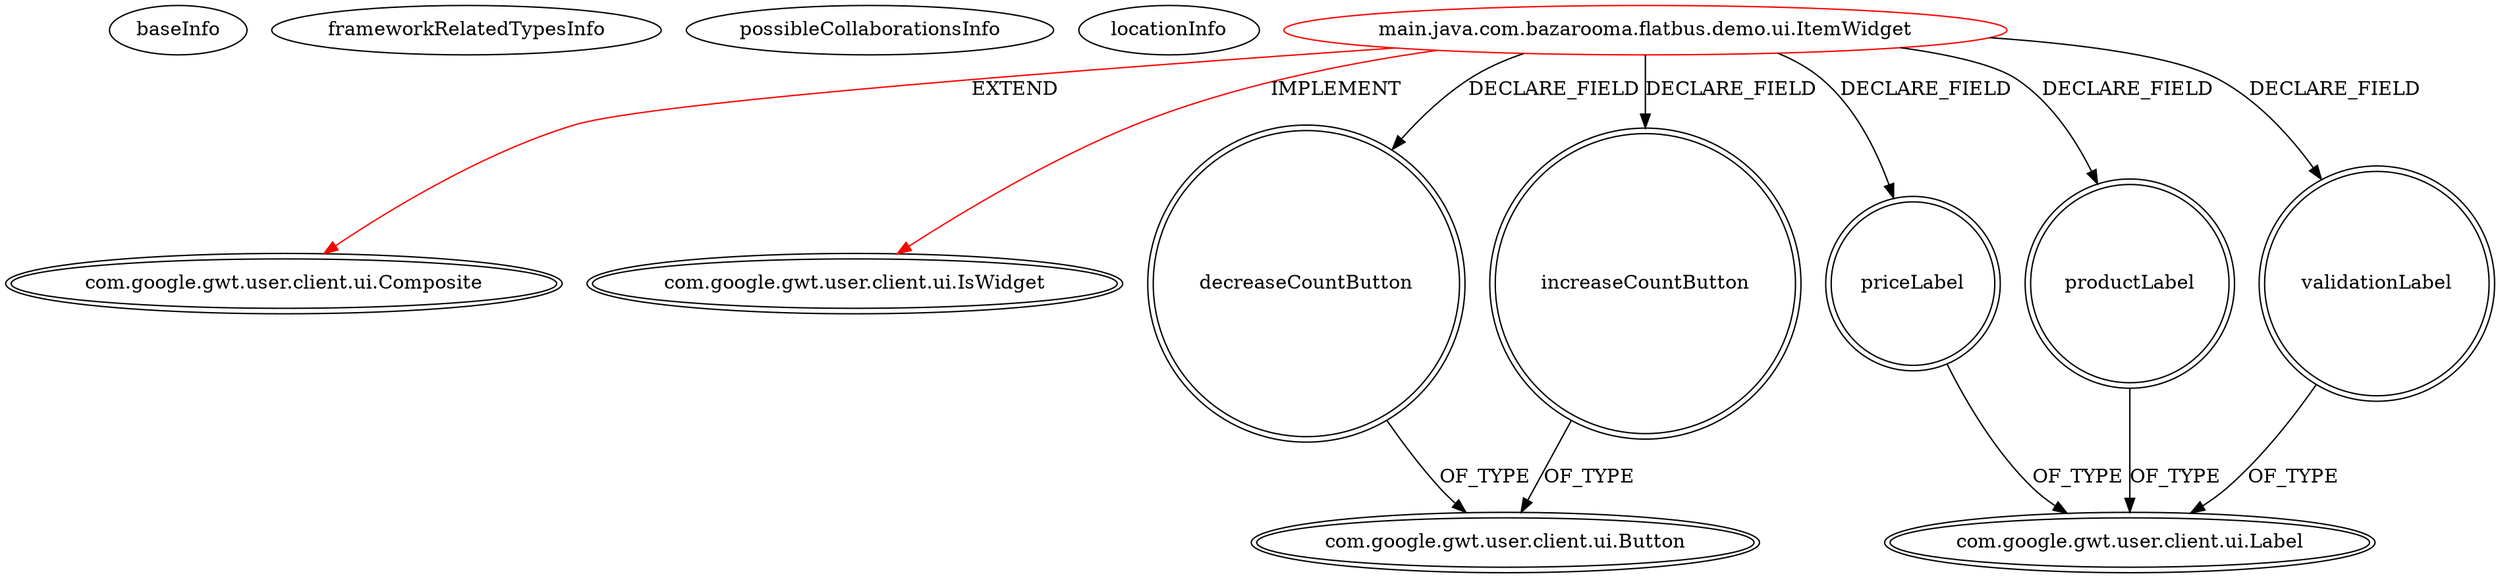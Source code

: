 digraph {
baseInfo[graphId=1346,category="extension_graph",isAnonymous=false,possibleRelation=false]
frameworkRelatedTypesInfo[0="com.google.gwt.user.client.ui.Composite",1="com.google.gwt.user.client.ui.IsWidget"]
possibleCollaborationsInfo[]
locationInfo[projectName="ggeorgovassilis-flatbus",filePath="/ggeorgovassilis-flatbus/flatbus-master/flatbus-test/src/main/java/com/bazarooma/flatbus/demo/ui/ItemWidget.java",contextSignature="ItemWidget",graphId="1346"]
0[label="main.java.com.bazarooma.flatbus.demo.ui.ItemWidget",vertexType="ROOT_CLIENT_CLASS_DECLARATION",isFrameworkType=false,color=red]
1[label="com.google.gwt.user.client.ui.Composite",vertexType="FRAMEWORK_CLASS_TYPE",isFrameworkType=true,peripheries=2]
2[label="com.google.gwt.user.client.ui.IsWidget",vertexType="FRAMEWORK_INTERFACE_TYPE",isFrameworkType=true,peripheries=2]
3[label="decreaseCountButton",vertexType="FIELD_DECLARATION",isFrameworkType=true,peripheries=2,shape=circle]
4[label="com.google.gwt.user.client.ui.Button",vertexType="FRAMEWORK_CLASS_TYPE",isFrameworkType=true,peripheries=2]
5[label="increaseCountButton",vertexType="FIELD_DECLARATION",isFrameworkType=true,peripheries=2,shape=circle]
7[label="priceLabel",vertexType="FIELD_DECLARATION",isFrameworkType=true,peripheries=2,shape=circle]
8[label="com.google.gwt.user.client.ui.Label",vertexType="FRAMEWORK_CLASS_TYPE",isFrameworkType=true,peripheries=2]
9[label="productLabel",vertexType="FIELD_DECLARATION",isFrameworkType=true,peripheries=2,shape=circle]
11[label="validationLabel",vertexType="FIELD_DECLARATION",isFrameworkType=true,peripheries=2,shape=circle]
0->1[label="EXTEND",color=red]
0->2[label="IMPLEMENT",color=red]
0->3[label="DECLARE_FIELD"]
3->4[label="OF_TYPE"]
0->5[label="DECLARE_FIELD"]
5->4[label="OF_TYPE"]
0->7[label="DECLARE_FIELD"]
7->8[label="OF_TYPE"]
0->9[label="DECLARE_FIELD"]
9->8[label="OF_TYPE"]
0->11[label="DECLARE_FIELD"]
11->8[label="OF_TYPE"]
}
